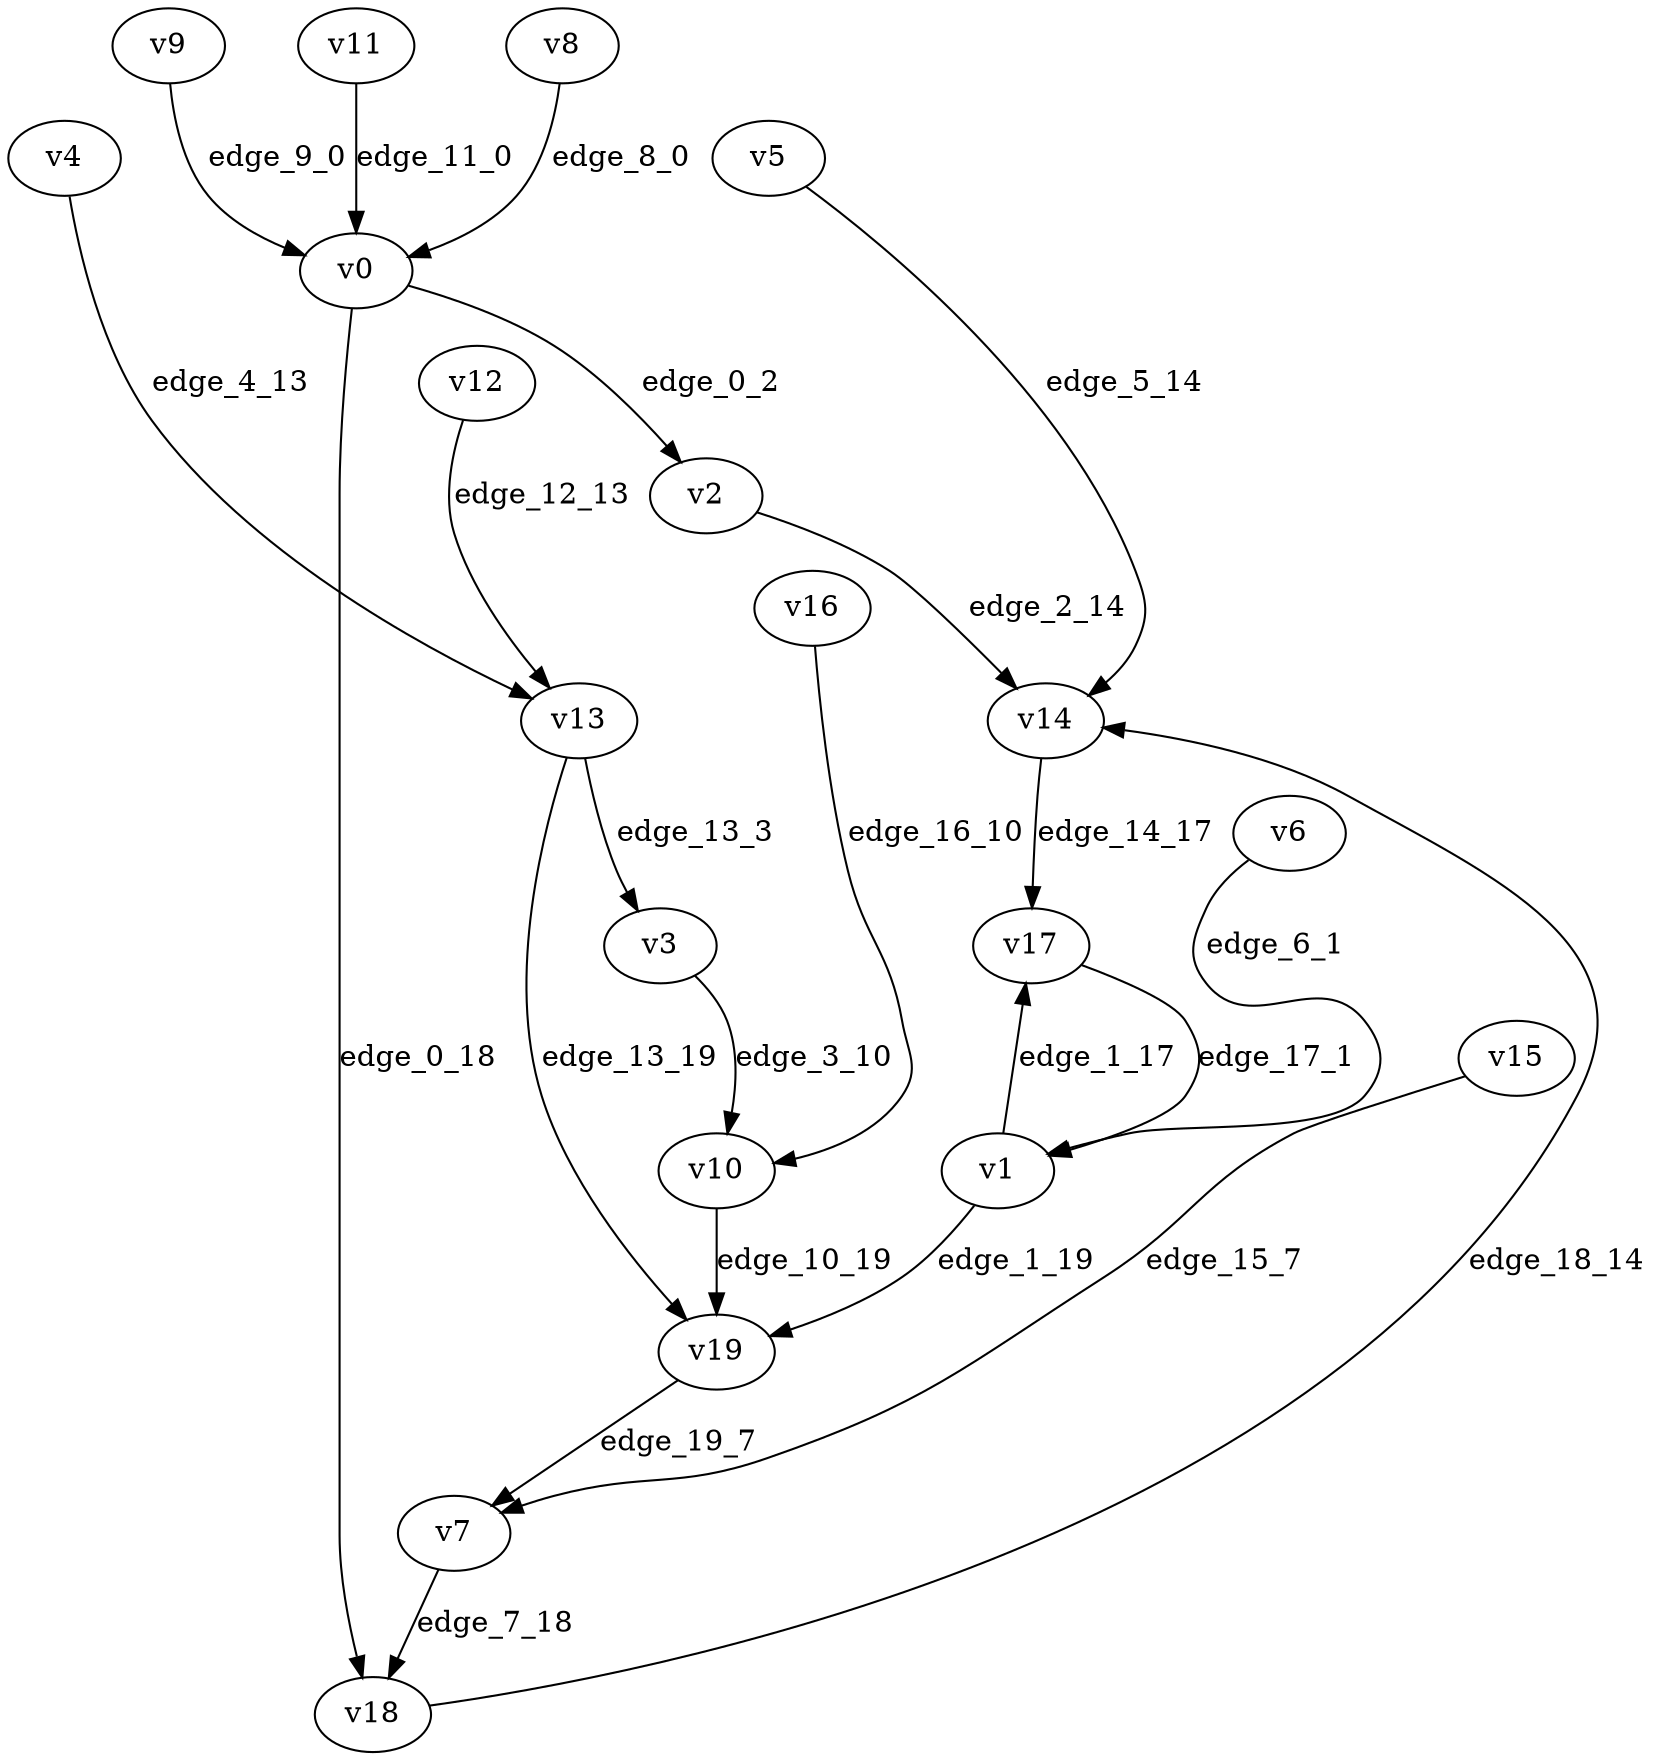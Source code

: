 digraph G {
    // Stochastic discounted game

    v0 [name="v0", player=-1];
    v1 [name="v1", player=-1];
    v2 [name="v2", player=0];
    v3 [name="v3", player=1];
    v4 [name="v4", player=0];
    v5 [name="v5", player=0];
    v6 [name="v6", player=1];
    v7 [name="v7", player=-1];
    v8 [name="v8", player=1];
    v9 [name="v9", player=0];
    v10 [name="v10", player=-1];
    v11 [name="v11", player=1];
    v12 [name="v12", player=1];
    v13 [name="v13", player=-1];
    v14 [name="v14", player=-1];
    v15 [name="v15", player=0];
    v16 [name="v16", player=0];
    v17 [name="v17", player=0];
    v18 [name="v18", player=1];
    v19 [name="v19", player=1];

    v0 -> v18 [label="edge_0_18", probability=0.477239];
    v0 -> v2 [label="edge_0_2", probability=0.522761];
    v1 -> v19 [label="edge_1_19", probability=0.330085];
    v1 -> v17 [label="edge_1_17", probability=0.669915];
    v2 -> v14 [label="edge_2_14", weight=-9.456285, discount=0.639155];
    v3 -> v10 [label="edge_3_10", weight=-8.302853, discount=0.780213];
    v4 -> v13 [label="edge_4_13", weight=-6.152217, discount=0.771960];
    v5 -> v14 [label="edge_5_14", weight=0.716819, discount=0.276630];
    v6 -> v1 [label="edge_6_1", weight=0.774603, discount=0.799829];
    v7 -> v18 [label="edge_7_18", probability=1.000000];
    v8 -> v0 [label="edge_8_0", weight=8.711151, discount=0.159510];
    v9 -> v0 [label="edge_9_0", weight=8.256952, discount=0.748666];
    v10 -> v19 [label="edge_10_19", probability=1.000000];
    v11 -> v0 [label="edge_11_0", weight=9.561767, discount=0.692273];
    v12 -> v13 [label="edge_12_13", weight=-6.303080, discount=0.699153];
    v13 -> v19 [label="edge_13_19", probability=0.666659];
    v13 -> v3 [label="edge_13_3", probability=0.333341];
    v14 -> v17 [label="edge_14_17", probability=1.000000];
    v15 -> v7 [label="edge_15_7", weight=-2.353464, discount=0.452542];
    v16 -> v10 [label="edge_16_10", weight=-1.465950, discount=0.304059];
    v17 -> v1 [label="edge_17_1", weight=-7.424635, discount=0.762780];
    v18 -> v14 [label="edge_18_14", weight=-1.972732, discount=0.408293];
    v19 -> v7 [label="edge_19_7", weight=-1.894845, discount=0.409710];
}